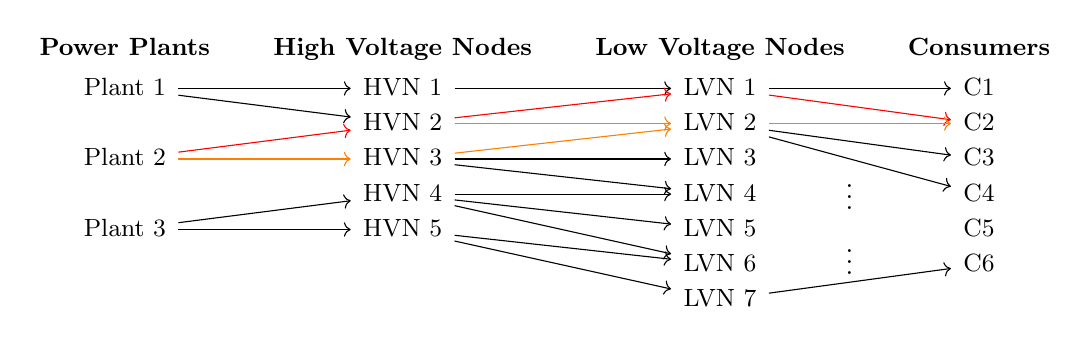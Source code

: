         \begin{tikzcd}[font=\small, column sep=0.5cm, row sep=0.5cm]
    \textbf{Power Plants}&\textbf{High Voltage Nodes}&\textbf{Low Voltage Nodes}&\textbf{Consumers}\\[-15pt]
    \text{Plant 1}
    \arrow[r]
    \arrow[dr]&
    \text{HVN 1}
    \arrow[r]&
    \text{LVN 1}
    \arrow[r]
    \arrow[dr,red]&\text{C1}\\[-15pt]
    &\text{HVN 2}
    \arrow[r,orange]
    \arrow[ur,red]&
    \text{LVN 2}
    \arrow[r,orange]
    \arrow[dr]
    \arrow[ddr, "\vdots"']&\text{C2}\\[-15pt]
    \text{Plant 2}
    \arrow[r,orange]
    \arrow[ur,red]&
    \text{HVN 3}
    \arrow[ur,orange]
    \arrow[r]
    \arrow[dr]
    &\text{LVN 3}&\text{C3}
    \\[-15pt]
    &\text{HVN 4}
    \arrow[r]
    \arrow[dr]
    \arrow[ddr]&\text{LVN 4}&\text{C4}\\[-15pt]
    \text{Plant 3}
    \arrow[r]
    \arrow[ur]&
    \text{HVN 5}
    \arrow[dr] \arrow[ddr]&
    \text{LVN 5}
    &\text{C5}
    \\[-15pt]
    &&\text{LVN 6} &\text{C6}\\[-15pt]
    &&\text{LVN 7}
    \arrow[ur,"\vdots"]&
    \end{tikzcd}